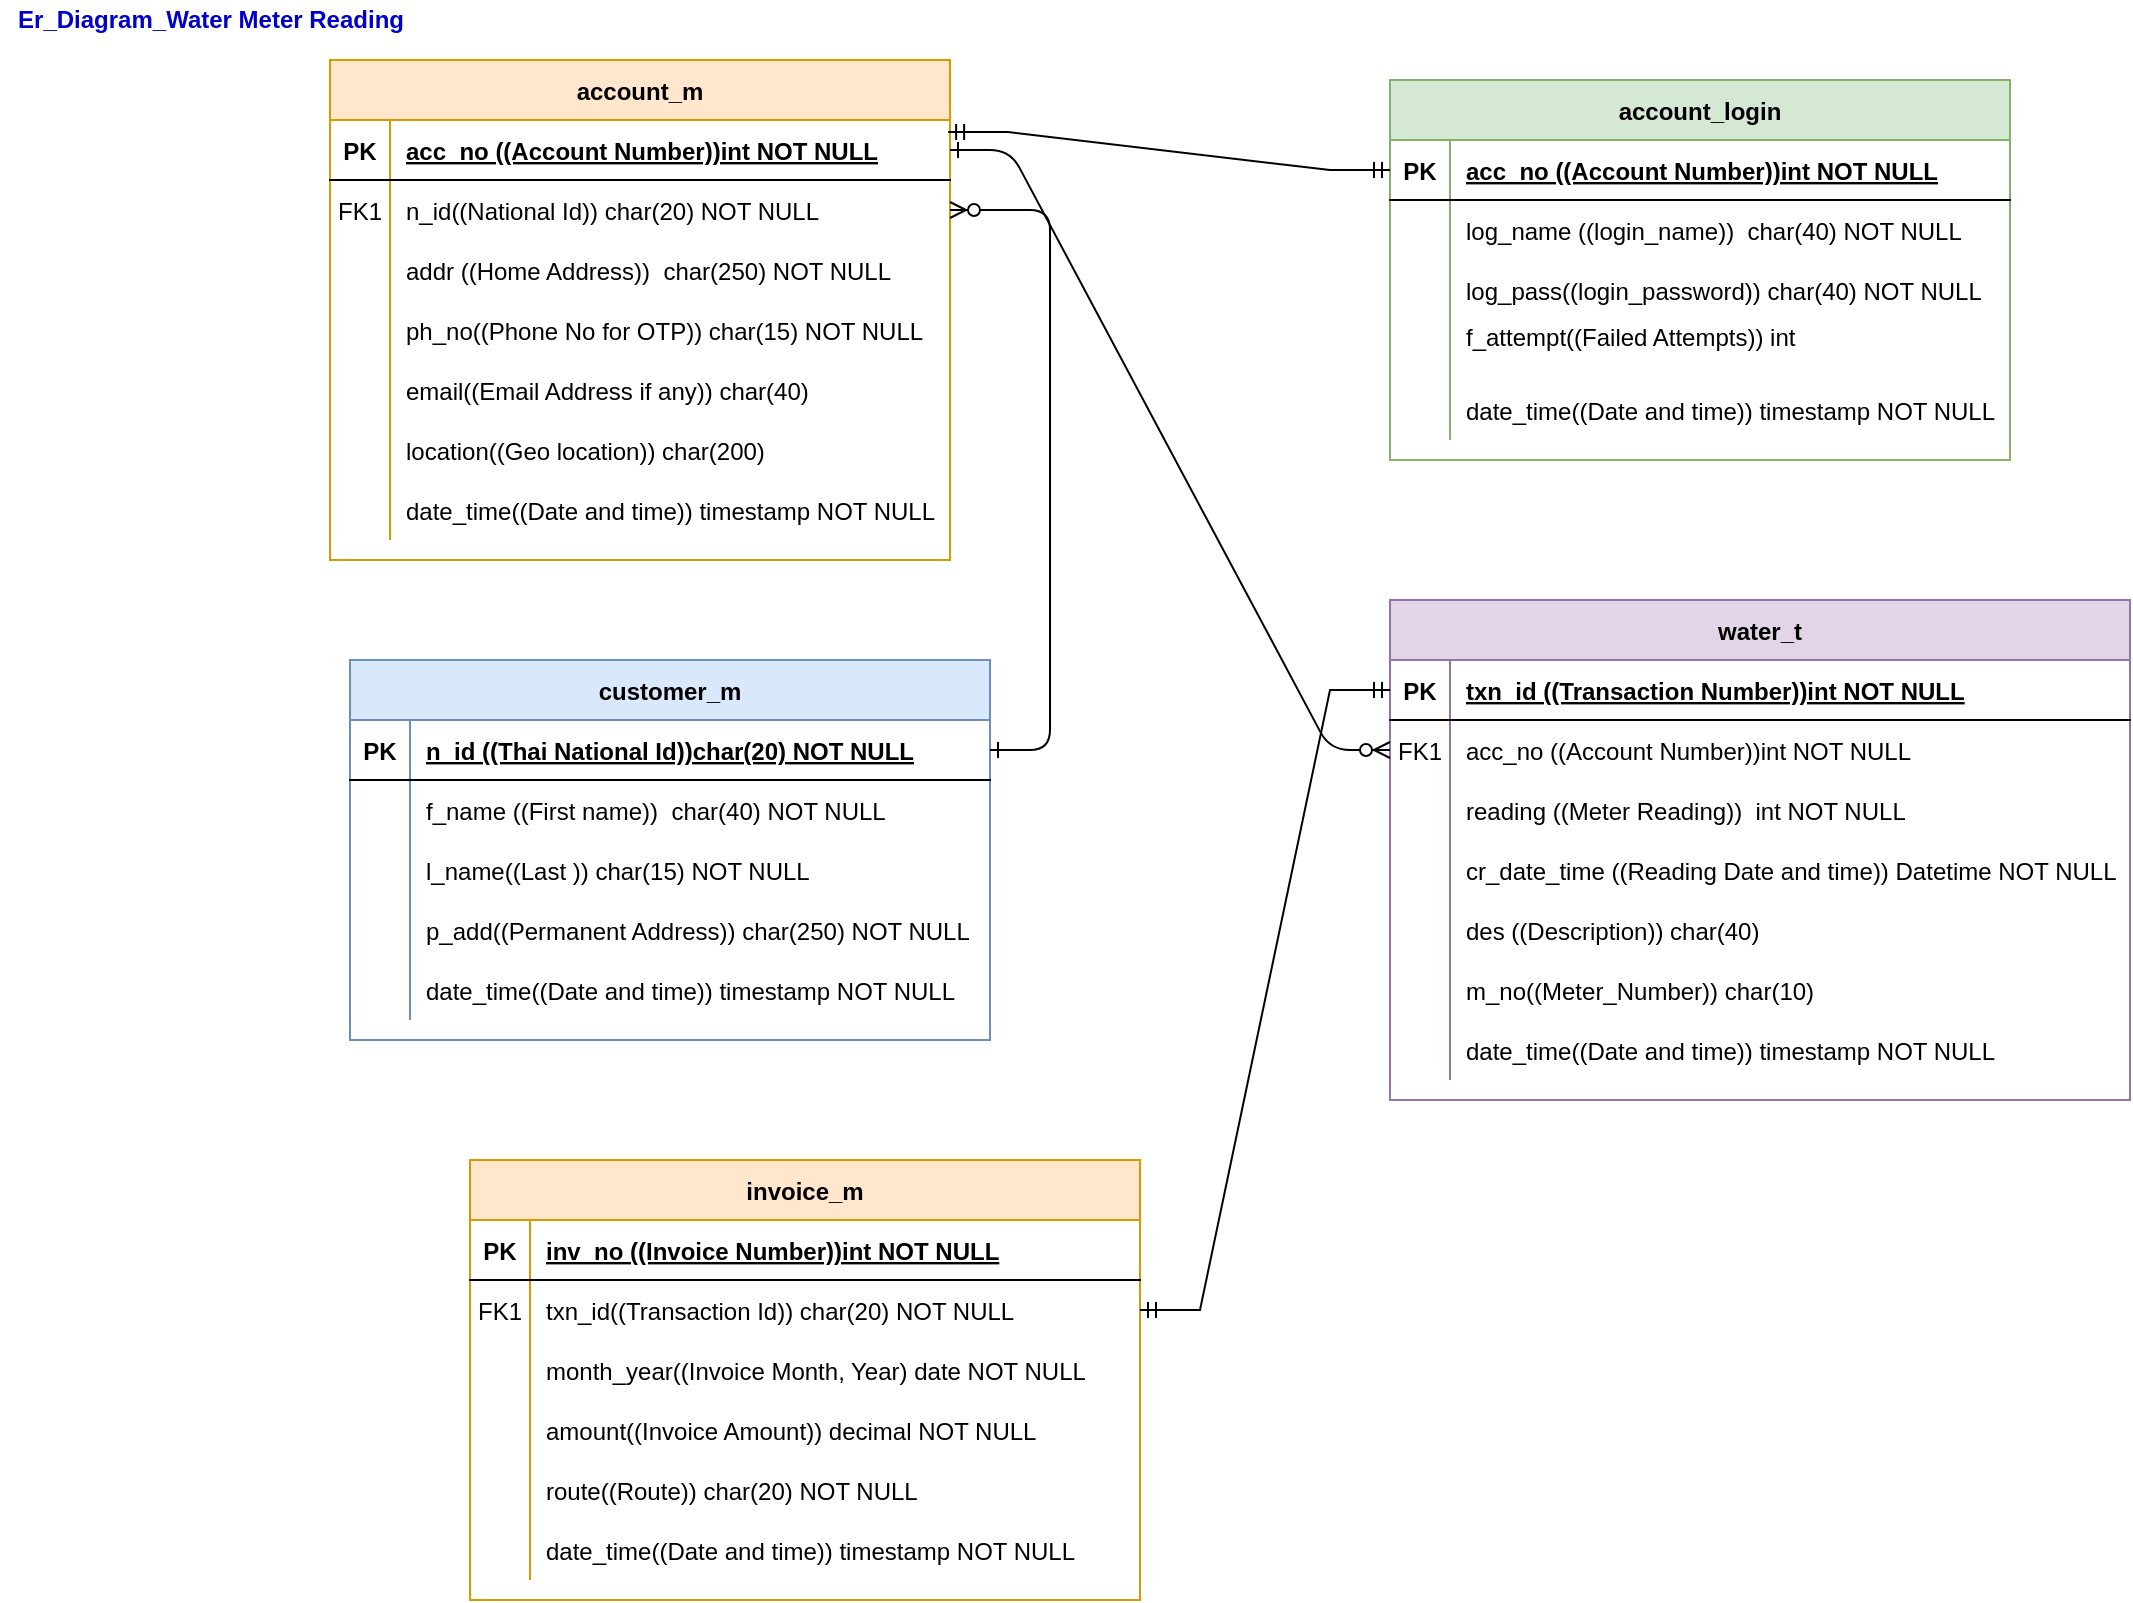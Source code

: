 <mxfile version="15.9.6" type="device"><diagram id="R2lEEEUBdFMjLlhIrx00" name="Page-1"><mxGraphModel dx="1422" dy="762" grid="1" gridSize="10" guides="1" tooltips="1" connect="1" arrows="1" fold="1" page="1" pageScale="1" pageWidth="850" pageHeight="1100" math="0" shadow="0" extFonts="Permanent Marker^https://fonts.googleapis.com/css?family=Permanent+Marker"><root><mxCell id="0"/><mxCell id="1" parent="0"/><mxCell id="EUqRtqgKlGLhK4FgYroK-38" value="account_m" style="shape=table;startSize=30;container=1;collapsible=1;childLayout=tableLayout;fixedRows=1;rowLines=0;fontStyle=1;align=center;resizeLast=1;fillColor=#ffe6cc;strokeColor=#d79b00;" parent="1" vertex="1"><mxGeometry x="190" y="50" width="310" height="250" as="geometry"/></mxCell><mxCell id="EUqRtqgKlGLhK4FgYroK-39" value="" style="shape=partialRectangle;collapsible=0;dropTarget=0;pointerEvents=0;fillColor=none;points=[[0,0.5],[1,0.5]];portConstraint=eastwest;top=0;left=0;right=0;bottom=1;" parent="EUqRtqgKlGLhK4FgYroK-38" vertex="1"><mxGeometry y="30" width="310" height="30" as="geometry"/></mxCell><mxCell id="EUqRtqgKlGLhK4FgYroK-40" value="PK" style="shape=partialRectangle;overflow=hidden;connectable=0;fillColor=none;top=0;left=0;bottom=0;right=0;fontStyle=1;" parent="EUqRtqgKlGLhK4FgYroK-39" vertex="1"><mxGeometry width="30" height="30" as="geometry"><mxRectangle width="30" height="30" as="alternateBounds"/></mxGeometry></mxCell><mxCell id="EUqRtqgKlGLhK4FgYroK-41" value="acc_no ((Account Number))int NOT NULL " style="shape=partialRectangle;overflow=hidden;connectable=0;fillColor=none;top=0;left=0;bottom=0;right=0;align=left;spacingLeft=6;fontStyle=5;dashed=1;labelBackgroundColor=default;" parent="EUqRtqgKlGLhK4FgYroK-39" vertex="1"><mxGeometry x="30" width="280" height="30" as="geometry"><mxRectangle width="280" height="30" as="alternateBounds"/></mxGeometry></mxCell><mxCell id="EUqRtqgKlGLhK4FgYroK-45" style="shape=partialRectangle;collapsible=0;dropTarget=0;pointerEvents=0;fillColor=none;points=[[0,0.5],[1,0.5]];portConstraint=eastwest;top=0;left=0;right=0;bottom=0;" parent="EUqRtqgKlGLhK4FgYroK-38" vertex="1"><mxGeometry y="60" width="310" height="30" as="geometry"/></mxCell><mxCell id="EUqRtqgKlGLhK4FgYroK-46" value="FK1" style="shape=partialRectangle;overflow=hidden;connectable=0;fillColor=none;top=0;left=0;bottom=0;right=0;" parent="EUqRtqgKlGLhK4FgYroK-45" vertex="1"><mxGeometry width="30" height="30" as="geometry"><mxRectangle width="30" height="30" as="alternateBounds"/></mxGeometry></mxCell><mxCell id="EUqRtqgKlGLhK4FgYroK-47" value="n_id((National Id)) char(20) NOT NULL" style="shape=partialRectangle;overflow=hidden;connectable=0;fillColor=none;top=0;left=0;bottom=0;right=0;align=left;spacingLeft=6;" parent="EUqRtqgKlGLhK4FgYroK-45" vertex="1"><mxGeometry x="30" width="280" height="30" as="geometry"><mxRectangle width="280" height="30" as="alternateBounds"/></mxGeometry></mxCell><mxCell id="EUqRtqgKlGLhK4FgYroK-42" value="" style="shape=partialRectangle;collapsible=0;dropTarget=0;pointerEvents=0;fillColor=none;points=[[0,0.5],[1,0.5]];portConstraint=eastwest;top=0;left=0;right=0;bottom=0;" parent="EUqRtqgKlGLhK4FgYroK-38" vertex="1"><mxGeometry y="90" width="310" height="30" as="geometry"/></mxCell><mxCell id="EUqRtqgKlGLhK4FgYroK-43" value="" style="shape=partialRectangle;overflow=hidden;connectable=0;fillColor=none;top=0;left=0;bottom=0;right=0;" parent="EUqRtqgKlGLhK4FgYroK-42" vertex="1"><mxGeometry width="30" height="30" as="geometry"><mxRectangle width="30" height="30" as="alternateBounds"/></mxGeometry></mxCell><mxCell id="EUqRtqgKlGLhK4FgYroK-44" value="addr ((Home Address))  char(250) NOT NULL" style="shape=partialRectangle;overflow=hidden;connectable=0;fillColor=none;top=0;left=0;bottom=0;right=0;align=left;spacingLeft=6;" parent="EUqRtqgKlGLhK4FgYroK-42" vertex="1"><mxGeometry x="30" width="280" height="30" as="geometry"><mxRectangle width="280" height="30" as="alternateBounds"/></mxGeometry></mxCell><mxCell id="EUqRtqgKlGLhK4FgYroK-54" style="shape=partialRectangle;collapsible=0;dropTarget=0;pointerEvents=0;fillColor=none;points=[[0,0.5],[1,0.5]];portConstraint=eastwest;top=0;left=0;right=0;bottom=0;" parent="EUqRtqgKlGLhK4FgYroK-38" vertex="1"><mxGeometry y="120" width="310" height="30" as="geometry"/></mxCell><mxCell id="EUqRtqgKlGLhK4FgYroK-55" style="shape=partialRectangle;overflow=hidden;connectable=0;fillColor=none;top=0;left=0;bottom=0;right=0;" parent="EUqRtqgKlGLhK4FgYroK-54" vertex="1"><mxGeometry width="30" height="30" as="geometry"><mxRectangle width="30" height="30" as="alternateBounds"/></mxGeometry></mxCell><mxCell id="EUqRtqgKlGLhK4FgYroK-56" value="ph_no((Phone No for OTP)) char(15) NOT NULL" style="shape=partialRectangle;overflow=hidden;connectable=0;fillColor=none;top=0;left=0;bottom=0;right=0;align=left;spacingLeft=6;" parent="EUqRtqgKlGLhK4FgYroK-54" vertex="1"><mxGeometry x="30" width="280" height="30" as="geometry"><mxRectangle width="280" height="30" as="alternateBounds"/></mxGeometry></mxCell><mxCell id="EUqRtqgKlGLhK4FgYroK-51" style="shape=partialRectangle;collapsible=0;dropTarget=0;pointerEvents=0;fillColor=none;points=[[0,0.5],[1,0.5]];portConstraint=eastwest;top=0;left=0;right=0;bottom=0;" parent="EUqRtqgKlGLhK4FgYroK-38" vertex="1"><mxGeometry y="150" width="310" height="30" as="geometry"/></mxCell><mxCell id="EUqRtqgKlGLhK4FgYroK-52" style="shape=partialRectangle;overflow=hidden;connectable=0;fillColor=none;top=0;left=0;bottom=0;right=0;" parent="EUqRtqgKlGLhK4FgYroK-51" vertex="1"><mxGeometry width="30" height="30" as="geometry"><mxRectangle width="30" height="30" as="alternateBounds"/></mxGeometry></mxCell><mxCell id="EUqRtqgKlGLhK4FgYroK-53" value="email((Email Address if any)) char(40) " style="shape=partialRectangle;overflow=hidden;connectable=0;fillColor=none;top=0;left=0;bottom=0;right=0;align=left;spacingLeft=6;" parent="EUqRtqgKlGLhK4FgYroK-51" vertex="1"><mxGeometry x="30" width="280" height="30" as="geometry"><mxRectangle width="280" height="30" as="alternateBounds"/></mxGeometry></mxCell><mxCell id="EUqRtqgKlGLhK4FgYroK-199" style="shape=partialRectangle;collapsible=0;dropTarget=0;pointerEvents=0;fillColor=none;points=[[0,0.5],[1,0.5]];portConstraint=eastwest;top=0;left=0;right=0;bottom=0;" parent="EUqRtqgKlGLhK4FgYroK-38" vertex="1"><mxGeometry y="180" width="310" height="30" as="geometry"/></mxCell><mxCell id="EUqRtqgKlGLhK4FgYroK-200" style="shape=partialRectangle;overflow=hidden;connectable=0;fillColor=none;top=0;left=0;bottom=0;right=0;" parent="EUqRtqgKlGLhK4FgYroK-199" vertex="1"><mxGeometry width="30" height="30" as="geometry"><mxRectangle width="30" height="30" as="alternateBounds"/></mxGeometry></mxCell><mxCell id="EUqRtqgKlGLhK4FgYroK-201" value="location((Geo location)) char(200) " style="shape=partialRectangle;overflow=hidden;connectable=0;fillColor=none;top=0;left=0;bottom=0;right=0;align=left;spacingLeft=6;" parent="EUqRtqgKlGLhK4FgYroK-199" vertex="1"><mxGeometry x="30" width="280" height="30" as="geometry"><mxRectangle width="280" height="30" as="alternateBounds"/></mxGeometry></mxCell><mxCell id="EUqRtqgKlGLhK4FgYroK-224" style="shape=partialRectangle;collapsible=0;dropTarget=0;pointerEvents=0;fillColor=none;points=[[0,0.5],[1,0.5]];portConstraint=eastwest;top=0;left=0;right=0;bottom=0;" parent="EUqRtqgKlGLhK4FgYroK-38" vertex="1"><mxGeometry y="210" width="310" height="30" as="geometry"/></mxCell><mxCell id="EUqRtqgKlGLhK4FgYroK-225" style="shape=partialRectangle;overflow=hidden;connectable=0;fillColor=none;top=0;left=0;bottom=0;right=0;" parent="EUqRtqgKlGLhK4FgYroK-224" vertex="1"><mxGeometry width="30" height="30" as="geometry"><mxRectangle width="30" height="30" as="alternateBounds"/></mxGeometry></mxCell><mxCell id="EUqRtqgKlGLhK4FgYroK-226" value="date_time((Date and time)) timestamp NOT NULL" style="shape=partialRectangle;overflow=hidden;connectable=0;fillColor=none;top=0;left=0;bottom=0;right=0;align=left;spacingLeft=6;" parent="EUqRtqgKlGLhK4FgYroK-224" vertex="1"><mxGeometry x="30" width="280" height="30" as="geometry"><mxRectangle width="280" height="30" as="alternateBounds"/></mxGeometry></mxCell><mxCell id="EUqRtqgKlGLhK4FgYroK-57" value="customer_m" style="shape=table;startSize=30;container=1;collapsible=1;childLayout=tableLayout;fixedRows=1;rowLines=0;fontStyle=1;align=center;resizeLast=1;fillColor=#dae8fc;strokeColor=#6c8ebf;" parent="1" vertex="1"><mxGeometry x="200" y="350" width="320" height="190" as="geometry"/></mxCell><mxCell id="EUqRtqgKlGLhK4FgYroK-58" value="" style="shape=partialRectangle;collapsible=0;dropTarget=0;pointerEvents=0;fillColor=none;points=[[0,0.5],[1,0.5]];portConstraint=eastwest;top=0;left=0;right=0;bottom=1;" parent="EUqRtqgKlGLhK4FgYroK-57" vertex="1"><mxGeometry y="30" width="320" height="30" as="geometry"/></mxCell><mxCell id="EUqRtqgKlGLhK4FgYroK-59" value="PK" style="shape=partialRectangle;overflow=hidden;connectable=0;fillColor=none;top=0;left=0;bottom=0;right=0;fontStyle=1;" parent="EUqRtqgKlGLhK4FgYroK-58" vertex="1"><mxGeometry width="30" height="30" as="geometry"><mxRectangle width="30" height="30" as="alternateBounds"/></mxGeometry></mxCell><mxCell id="EUqRtqgKlGLhK4FgYroK-60" value="n_id ((Thai National Id))char(20) NOT NULL " style="shape=partialRectangle;overflow=hidden;connectable=0;fillColor=none;top=0;left=0;bottom=0;right=0;align=left;spacingLeft=6;fontStyle=5;dashed=1;labelBackgroundColor=default;" parent="EUqRtqgKlGLhK4FgYroK-58" vertex="1"><mxGeometry x="30" width="290" height="30" as="geometry"><mxRectangle width="290" height="30" as="alternateBounds"/></mxGeometry></mxCell><mxCell id="EUqRtqgKlGLhK4FgYroK-64" value="" style="shape=partialRectangle;collapsible=0;dropTarget=0;pointerEvents=0;fillColor=none;points=[[0,0.5],[1,0.5]];portConstraint=eastwest;top=0;left=0;right=0;bottom=0;" parent="EUqRtqgKlGLhK4FgYroK-57" vertex="1"><mxGeometry y="60" width="320" height="30" as="geometry"/></mxCell><mxCell id="EUqRtqgKlGLhK4FgYroK-65" value="" style="shape=partialRectangle;overflow=hidden;connectable=0;fillColor=none;top=0;left=0;bottom=0;right=0;" parent="EUqRtqgKlGLhK4FgYroK-64" vertex="1"><mxGeometry width="30" height="30" as="geometry"><mxRectangle width="30" height="30" as="alternateBounds"/></mxGeometry></mxCell><mxCell id="EUqRtqgKlGLhK4FgYroK-66" value="f_name ((First name))  char(40) NOT NULL" style="shape=partialRectangle;overflow=hidden;connectable=0;fillColor=none;top=0;left=0;bottom=0;right=0;align=left;spacingLeft=6;" parent="EUqRtqgKlGLhK4FgYroK-64" vertex="1"><mxGeometry x="30" width="290" height="30" as="geometry"><mxRectangle width="290" height="30" as="alternateBounds"/></mxGeometry></mxCell><mxCell id="EUqRtqgKlGLhK4FgYroK-67" style="shape=partialRectangle;collapsible=0;dropTarget=0;pointerEvents=0;fillColor=none;points=[[0,0.5],[1,0.5]];portConstraint=eastwest;top=0;left=0;right=0;bottom=0;" parent="EUqRtqgKlGLhK4FgYroK-57" vertex="1"><mxGeometry y="90" width="320" height="30" as="geometry"/></mxCell><mxCell id="EUqRtqgKlGLhK4FgYroK-68" style="shape=partialRectangle;overflow=hidden;connectable=0;fillColor=none;top=0;left=0;bottom=0;right=0;" parent="EUqRtqgKlGLhK4FgYroK-67" vertex="1"><mxGeometry width="30" height="30" as="geometry"><mxRectangle width="30" height="30" as="alternateBounds"/></mxGeometry></mxCell><mxCell id="EUqRtqgKlGLhK4FgYroK-69" value="l_name((Last )) char(15) NOT NULL" style="shape=partialRectangle;overflow=hidden;connectable=0;fillColor=none;top=0;left=0;bottom=0;right=0;align=left;spacingLeft=6;" parent="EUqRtqgKlGLhK4FgYroK-67" vertex="1"><mxGeometry x="30" width="290" height="30" as="geometry"><mxRectangle width="290" height="30" as="alternateBounds"/></mxGeometry></mxCell><mxCell id="EUqRtqgKlGLhK4FgYroK-70" style="shape=partialRectangle;collapsible=0;dropTarget=0;pointerEvents=0;fillColor=none;points=[[0,0.5],[1,0.5]];portConstraint=eastwest;top=0;left=0;right=0;bottom=0;" parent="EUqRtqgKlGLhK4FgYroK-57" vertex="1"><mxGeometry y="120" width="320" height="30" as="geometry"/></mxCell><mxCell id="EUqRtqgKlGLhK4FgYroK-71" style="shape=partialRectangle;overflow=hidden;connectable=0;fillColor=none;top=0;left=0;bottom=0;right=0;" parent="EUqRtqgKlGLhK4FgYroK-70" vertex="1"><mxGeometry width="30" height="30" as="geometry"><mxRectangle width="30" height="30" as="alternateBounds"/></mxGeometry></mxCell><mxCell id="EUqRtqgKlGLhK4FgYroK-72" value="p_add((Permanent Address)) char(250) NOT NULL" style="shape=partialRectangle;overflow=hidden;connectable=0;fillColor=none;top=0;left=0;bottom=0;right=0;align=left;spacingLeft=6;" parent="EUqRtqgKlGLhK4FgYroK-70" vertex="1"><mxGeometry x="30" width="290" height="30" as="geometry"><mxRectangle width="290" height="30" as="alternateBounds"/></mxGeometry></mxCell><mxCell id="EUqRtqgKlGLhK4FgYroK-217" style="shape=partialRectangle;collapsible=0;dropTarget=0;pointerEvents=0;fillColor=none;points=[[0,0.5],[1,0.5]];portConstraint=eastwest;top=0;left=0;right=0;bottom=0;" parent="EUqRtqgKlGLhK4FgYroK-57" vertex="1"><mxGeometry y="150" width="320" height="30" as="geometry"/></mxCell><mxCell id="EUqRtqgKlGLhK4FgYroK-218" style="shape=partialRectangle;overflow=hidden;connectable=0;fillColor=none;top=0;left=0;bottom=0;right=0;" parent="EUqRtqgKlGLhK4FgYroK-217" vertex="1"><mxGeometry width="30" height="30" as="geometry"><mxRectangle width="30" height="30" as="alternateBounds"/></mxGeometry></mxCell><mxCell id="EUqRtqgKlGLhK4FgYroK-219" value="date_time((Date and time)) timestamp NOT NULL" style="shape=partialRectangle;overflow=hidden;connectable=0;fillColor=none;top=0;left=0;bottom=0;right=0;align=left;spacingLeft=6;" parent="EUqRtqgKlGLhK4FgYroK-217" vertex="1"><mxGeometry x="30" width="290" height="30" as="geometry"><mxRectangle width="290" height="30" as="alternateBounds"/></mxGeometry></mxCell><mxCell id="EUqRtqgKlGLhK4FgYroK-95" value="water_t" style="shape=table;startSize=30;container=1;collapsible=1;childLayout=tableLayout;fixedRows=1;rowLines=0;fontStyle=1;align=center;resizeLast=1;fillColor=#e1d5e7;strokeColor=#9673a6;" parent="1" vertex="1"><mxGeometry x="720" y="320" width="370" height="250" as="geometry"/></mxCell><mxCell id="EUqRtqgKlGLhK4FgYroK-96" value="" style="shape=partialRectangle;collapsible=0;dropTarget=0;pointerEvents=0;fillColor=none;points=[[0,0.5],[1,0.5]];portConstraint=eastwest;top=0;left=0;right=0;bottom=1;" parent="EUqRtqgKlGLhK4FgYroK-95" vertex="1"><mxGeometry y="30" width="370" height="30" as="geometry"/></mxCell><mxCell id="EUqRtqgKlGLhK4FgYroK-97" value="PK" style="shape=partialRectangle;overflow=hidden;connectable=0;fillColor=none;top=0;left=0;bottom=0;right=0;fontStyle=1;" parent="EUqRtqgKlGLhK4FgYroK-96" vertex="1"><mxGeometry width="30" height="30" as="geometry"><mxRectangle width="30" height="30" as="alternateBounds"/></mxGeometry></mxCell><mxCell id="EUqRtqgKlGLhK4FgYroK-98" value="txn_id ((Transaction Number))int NOT NULL " style="shape=partialRectangle;overflow=hidden;connectable=0;fillColor=none;top=0;left=0;bottom=0;right=0;align=left;spacingLeft=6;fontStyle=5;dashed=1;labelBackgroundColor=default;" parent="EUqRtqgKlGLhK4FgYroK-96" vertex="1"><mxGeometry x="30" width="340" height="30" as="geometry"><mxRectangle width="340" height="30" as="alternateBounds"/></mxGeometry></mxCell><mxCell id="EUqRtqgKlGLhK4FgYroK-99" style="shape=partialRectangle;collapsible=0;dropTarget=0;pointerEvents=0;fillColor=none;points=[[0,0.5],[1,0.5]];portConstraint=eastwest;top=0;left=0;right=0;bottom=0;" parent="EUqRtqgKlGLhK4FgYroK-95" vertex="1"><mxGeometry y="60" width="370" height="30" as="geometry"/></mxCell><mxCell id="EUqRtqgKlGLhK4FgYroK-100" value="FK1" style="shape=partialRectangle;overflow=hidden;connectable=0;fillColor=none;top=0;left=0;bottom=0;right=0;" parent="EUqRtqgKlGLhK4FgYroK-99" vertex="1"><mxGeometry width="30" height="30" as="geometry"><mxRectangle width="30" height="30" as="alternateBounds"/></mxGeometry></mxCell><mxCell id="EUqRtqgKlGLhK4FgYroK-101" value="acc_no ((Account Number))int NOT NULL" style="shape=partialRectangle;overflow=hidden;connectable=0;fillColor=none;top=0;left=0;bottom=0;right=0;align=left;spacingLeft=6;" parent="EUqRtqgKlGLhK4FgYroK-99" vertex="1"><mxGeometry x="30" width="340" height="30" as="geometry"><mxRectangle width="340" height="30" as="alternateBounds"/></mxGeometry></mxCell><mxCell id="EUqRtqgKlGLhK4FgYroK-102" value="" style="shape=partialRectangle;collapsible=0;dropTarget=0;pointerEvents=0;fillColor=none;points=[[0,0.5],[1,0.5]];portConstraint=eastwest;top=0;left=0;right=0;bottom=0;" parent="EUqRtqgKlGLhK4FgYroK-95" vertex="1"><mxGeometry y="90" width="370" height="30" as="geometry"/></mxCell><mxCell id="EUqRtqgKlGLhK4FgYroK-103" value="" style="shape=partialRectangle;overflow=hidden;connectable=0;fillColor=none;top=0;left=0;bottom=0;right=0;" parent="EUqRtqgKlGLhK4FgYroK-102" vertex="1"><mxGeometry width="30" height="30" as="geometry"><mxRectangle width="30" height="30" as="alternateBounds"/></mxGeometry></mxCell><mxCell id="EUqRtqgKlGLhK4FgYroK-104" value="reading ((Meter Reading))  int NOT NULL" style="shape=partialRectangle;overflow=hidden;connectable=0;fillColor=none;top=0;left=0;bottom=0;right=0;align=left;spacingLeft=6;" parent="EUqRtqgKlGLhK4FgYroK-102" vertex="1"><mxGeometry x="30" width="340" height="30" as="geometry"><mxRectangle width="340" height="30" as="alternateBounds"/></mxGeometry></mxCell><mxCell id="EUqRtqgKlGLhK4FgYroK-105" style="shape=partialRectangle;collapsible=0;dropTarget=0;pointerEvents=0;fillColor=none;points=[[0,0.5],[1,0.5]];portConstraint=eastwest;top=0;left=0;right=0;bottom=0;" parent="EUqRtqgKlGLhK4FgYroK-95" vertex="1"><mxGeometry y="120" width="370" height="30" as="geometry"/></mxCell><mxCell id="EUqRtqgKlGLhK4FgYroK-106" style="shape=partialRectangle;overflow=hidden;connectable=0;fillColor=none;top=0;left=0;bottom=0;right=0;" parent="EUqRtqgKlGLhK4FgYroK-105" vertex="1"><mxGeometry width="30" height="30" as="geometry"><mxRectangle width="30" height="30" as="alternateBounds"/></mxGeometry></mxCell><mxCell id="EUqRtqgKlGLhK4FgYroK-107" value="cr_date_time ((Reading Date and time)) Datetime NOT NULL" style="shape=partialRectangle;overflow=hidden;connectable=0;fillColor=none;top=0;left=0;bottom=0;right=0;align=left;spacingLeft=6;" parent="EUqRtqgKlGLhK4FgYroK-105" vertex="1"><mxGeometry x="30" width="340" height="30" as="geometry"><mxRectangle width="340" height="30" as="alternateBounds"/></mxGeometry></mxCell><mxCell id="EUqRtqgKlGLhK4FgYroK-108" style="shape=partialRectangle;collapsible=0;dropTarget=0;pointerEvents=0;fillColor=none;points=[[0,0.5],[1,0.5]];portConstraint=eastwest;top=0;left=0;right=0;bottom=0;" parent="EUqRtqgKlGLhK4FgYroK-95" vertex="1"><mxGeometry y="150" width="370" height="30" as="geometry"/></mxCell><mxCell id="EUqRtqgKlGLhK4FgYroK-109" style="shape=partialRectangle;overflow=hidden;connectable=0;fillColor=none;top=0;left=0;bottom=0;right=0;" parent="EUqRtqgKlGLhK4FgYroK-108" vertex="1"><mxGeometry width="30" height="30" as="geometry"><mxRectangle width="30" height="30" as="alternateBounds"/></mxGeometry></mxCell><mxCell id="EUqRtqgKlGLhK4FgYroK-110" value="des ((Description)) char(40) " style="shape=partialRectangle;overflow=hidden;connectable=0;fillColor=none;top=0;left=0;bottom=0;right=0;align=left;spacingLeft=6;" parent="EUqRtqgKlGLhK4FgYroK-108" vertex="1"><mxGeometry x="30" width="340" height="30" as="geometry"><mxRectangle width="340" height="30" as="alternateBounds"/></mxGeometry></mxCell><mxCell id="EUqRtqgKlGLhK4FgYroK-171" style="shape=partialRectangle;collapsible=0;dropTarget=0;pointerEvents=0;fillColor=none;points=[[0,0.5],[1,0.5]];portConstraint=eastwest;top=0;left=0;right=0;bottom=0;" parent="EUqRtqgKlGLhK4FgYroK-95" vertex="1"><mxGeometry y="180" width="370" height="30" as="geometry"/></mxCell><mxCell id="EUqRtqgKlGLhK4FgYroK-172" style="shape=partialRectangle;overflow=hidden;connectable=0;fillColor=none;top=0;left=0;bottom=0;right=0;" parent="EUqRtqgKlGLhK4FgYroK-171" vertex="1"><mxGeometry width="30" height="30" as="geometry"><mxRectangle width="30" height="30" as="alternateBounds"/></mxGeometry></mxCell><mxCell id="EUqRtqgKlGLhK4FgYroK-173" value="m_no((Meter_Number)) char(10)" style="shape=partialRectangle;overflow=hidden;connectable=0;fillColor=none;top=0;left=0;bottom=0;right=0;align=left;spacingLeft=6;" parent="EUqRtqgKlGLhK4FgYroK-171" vertex="1"><mxGeometry x="30" width="340" height="30" as="geometry"><mxRectangle width="340" height="30" as="alternateBounds"/></mxGeometry></mxCell><mxCell id="EUqRtqgKlGLhK4FgYroK-209" style="shape=partialRectangle;collapsible=0;dropTarget=0;pointerEvents=0;fillColor=none;points=[[0,0.5],[1,0.5]];portConstraint=eastwest;top=0;left=0;right=0;bottom=0;" parent="EUqRtqgKlGLhK4FgYroK-95" vertex="1"><mxGeometry y="210" width="370" height="30" as="geometry"/></mxCell><mxCell id="EUqRtqgKlGLhK4FgYroK-210" style="shape=partialRectangle;overflow=hidden;connectable=0;fillColor=none;top=0;left=0;bottom=0;right=0;" parent="EUqRtqgKlGLhK4FgYroK-209" vertex="1"><mxGeometry width="30" height="30" as="geometry"><mxRectangle width="30" height="30" as="alternateBounds"/></mxGeometry></mxCell><mxCell id="EUqRtqgKlGLhK4FgYroK-211" value="date_time((Date and time)) timestamp NOT NULL" style="shape=partialRectangle;overflow=hidden;connectable=0;fillColor=none;top=0;left=0;bottom=0;right=0;align=left;spacingLeft=6;" parent="EUqRtqgKlGLhK4FgYroK-209" vertex="1"><mxGeometry x="30" width="340" height="30" as="geometry"><mxRectangle width="340" height="30" as="alternateBounds"/></mxGeometry></mxCell><mxCell id="EUqRtqgKlGLhK4FgYroK-115" value="account_login" style="shape=table;startSize=30;container=1;collapsible=1;childLayout=tableLayout;fixedRows=1;rowLines=0;fontStyle=1;align=center;resizeLast=1;fillColor=#d5e8d4;strokeColor=#82b366;" parent="1" vertex="1"><mxGeometry x="720" y="60" width="310" height="190" as="geometry"/></mxCell><mxCell id="EUqRtqgKlGLhK4FgYroK-116" value="" style="shape=partialRectangle;collapsible=0;dropTarget=0;pointerEvents=0;fillColor=none;points=[[0,0.5],[1,0.5]];portConstraint=eastwest;top=0;left=0;right=0;bottom=1;" parent="EUqRtqgKlGLhK4FgYroK-115" vertex="1"><mxGeometry y="30" width="310" height="30" as="geometry"/></mxCell><mxCell id="EUqRtqgKlGLhK4FgYroK-117" value="PK" style="shape=partialRectangle;overflow=hidden;connectable=0;fillColor=none;top=0;left=0;bottom=0;right=0;fontStyle=1;" parent="EUqRtqgKlGLhK4FgYroK-116" vertex="1"><mxGeometry width="30" height="30" as="geometry"><mxRectangle width="30" height="30" as="alternateBounds"/></mxGeometry></mxCell><mxCell id="EUqRtqgKlGLhK4FgYroK-118" value="acc_no ((Account Number))int NOT NULL " style="shape=partialRectangle;overflow=hidden;connectable=0;fillColor=none;top=0;left=0;bottom=0;right=0;align=left;spacingLeft=6;fontStyle=5;dashed=1;labelBackgroundColor=default;" parent="EUqRtqgKlGLhK4FgYroK-116" vertex="1"><mxGeometry x="30" width="280" height="30" as="geometry"><mxRectangle width="280" height="30" as="alternateBounds"/></mxGeometry></mxCell><mxCell id="EUqRtqgKlGLhK4FgYroK-122" value="" style="shape=partialRectangle;collapsible=0;dropTarget=0;pointerEvents=0;fillColor=none;points=[[0,0.5],[1,0.5]];portConstraint=eastwest;top=0;left=0;right=0;bottom=0;" parent="EUqRtqgKlGLhK4FgYroK-115" vertex="1"><mxGeometry y="60" width="310" height="30" as="geometry"/></mxCell><mxCell id="EUqRtqgKlGLhK4FgYroK-123" value="" style="shape=partialRectangle;overflow=hidden;connectable=0;fillColor=none;top=0;left=0;bottom=0;right=0;" parent="EUqRtqgKlGLhK4FgYroK-122" vertex="1"><mxGeometry width="30" height="30" as="geometry"><mxRectangle width="30" height="30" as="alternateBounds"/></mxGeometry></mxCell><mxCell id="EUqRtqgKlGLhK4FgYroK-124" value="log_name ((login_name))  char(40) NOT NULL" style="shape=partialRectangle;overflow=hidden;connectable=0;fillColor=none;top=0;left=0;bottom=0;right=0;align=left;spacingLeft=6;" parent="EUqRtqgKlGLhK4FgYroK-122" vertex="1"><mxGeometry x="30" width="280" height="30" as="geometry"><mxRectangle width="280" height="30" as="alternateBounds"/></mxGeometry></mxCell><mxCell id="EUqRtqgKlGLhK4FgYroK-125" style="shape=partialRectangle;collapsible=0;dropTarget=0;pointerEvents=0;fillColor=none;points=[[0,0.5],[1,0.5]];portConstraint=eastwest;top=0;left=0;right=0;bottom=0;" parent="EUqRtqgKlGLhK4FgYroK-115" vertex="1"><mxGeometry y="90" width="310" height="30" as="geometry"/></mxCell><mxCell id="EUqRtqgKlGLhK4FgYroK-126" style="shape=partialRectangle;overflow=hidden;connectable=0;fillColor=none;top=0;left=0;bottom=0;right=0;" parent="EUqRtqgKlGLhK4FgYroK-125" vertex="1"><mxGeometry width="30" height="30" as="geometry"><mxRectangle width="30" height="30" as="alternateBounds"/></mxGeometry></mxCell><mxCell id="EUqRtqgKlGLhK4FgYroK-127" value="log_pass((login_password)) char(40) NOT NULL" style="shape=partialRectangle;overflow=hidden;connectable=0;fillColor=none;top=0;left=0;bottom=0;right=0;align=left;spacingLeft=6;" parent="EUqRtqgKlGLhK4FgYroK-125" vertex="1"><mxGeometry x="30" width="280" height="30" as="geometry"><mxRectangle width="280" height="30" as="alternateBounds"/></mxGeometry></mxCell><mxCell id="EUqRtqgKlGLhK4FgYroK-128" style="shape=partialRectangle;collapsible=0;dropTarget=0;pointerEvents=0;fillColor=none;points=[[0,0.5],[1,0.5]];portConstraint=eastwest;top=0;left=0;right=0;bottom=0;" parent="EUqRtqgKlGLhK4FgYroK-115" vertex="1"><mxGeometry y="120" width="310" height="30" as="geometry"/></mxCell><mxCell id="EUqRtqgKlGLhK4FgYroK-129" style="shape=partialRectangle;overflow=hidden;connectable=0;fillColor=none;top=0;left=0;bottom=0;right=0;" parent="EUqRtqgKlGLhK4FgYroK-128" vertex="1"><mxGeometry width="30" height="30" as="geometry"><mxRectangle width="30" height="30" as="alternateBounds"/></mxGeometry></mxCell><mxCell id="EUqRtqgKlGLhK4FgYroK-130" value="f_attempt((Failed Attempts)) int&#10;" style="shape=partialRectangle;overflow=hidden;connectable=0;fillColor=none;top=0;left=0;bottom=0;right=0;align=left;spacingLeft=6;" parent="EUqRtqgKlGLhK4FgYroK-128" vertex="1"><mxGeometry x="30" width="280" height="30" as="geometry"><mxRectangle width="280" height="30" as="alternateBounds"/></mxGeometry></mxCell><mxCell id="EUqRtqgKlGLhK4FgYroK-221" style="shape=partialRectangle;collapsible=0;dropTarget=0;pointerEvents=0;fillColor=none;points=[[0,0.5],[1,0.5]];portConstraint=eastwest;top=0;left=0;right=0;bottom=0;" parent="EUqRtqgKlGLhK4FgYroK-115" vertex="1"><mxGeometry y="150" width="310" height="30" as="geometry"/></mxCell><mxCell id="EUqRtqgKlGLhK4FgYroK-222" style="shape=partialRectangle;overflow=hidden;connectable=0;fillColor=none;top=0;left=0;bottom=0;right=0;" parent="EUqRtqgKlGLhK4FgYroK-221" vertex="1"><mxGeometry width="30" height="30" as="geometry"><mxRectangle width="30" height="30" as="alternateBounds"/></mxGeometry></mxCell><mxCell id="EUqRtqgKlGLhK4FgYroK-223" value="date_time((Date and time)) timestamp NOT NULL" style="shape=partialRectangle;overflow=hidden;connectable=0;fillColor=none;top=0;left=0;bottom=0;right=0;align=left;spacingLeft=6;" parent="EUqRtqgKlGLhK4FgYroK-221" vertex="1"><mxGeometry x="30" width="280" height="30" as="geometry"><mxRectangle width="280" height="30" as="alternateBounds"/></mxGeometry></mxCell><mxCell id="EUqRtqgKlGLhK4FgYroK-148" value="" style="edgeStyle=entityRelationEdgeStyle;fontSize=12;html=1;endArrow=ERmandOne;startArrow=ERmandOne;rounded=0;fontColor=#0000CC;exitX=0.997;exitY=0.2;exitDx=0;exitDy=0;exitPerimeter=0;" parent="1" source="EUqRtqgKlGLhK4FgYroK-39" target="EUqRtqgKlGLhK4FgYroK-116" edge="1"><mxGeometry width="100" height="100" relative="1" as="geometry"><mxPoint x="590" y="210" as="sourcePoint"/><mxPoint x="690" y="110" as="targetPoint"/></mxGeometry></mxCell><mxCell id="EUqRtqgKlGLhK4FgYroK-149" value="" style="edgeStyle=entityRelationEdgeStyle;endArrow=ERzeroToMany;startArrow=ERone;endFill=1;startFill=0;entryX=1;entryY=0.5;entryDx=0;entryDy=0;" parent="1" source="EUqRtqgKlGLhK4FgYroK-58" target="EUqRtqgKlGLhK4FgYroK-45" edge="1"><mxGeometry width="100" height="100" relative="1" as="geometry"><mxPoint x="390" y="610" as="sourcePoint"/><mxPoint x="620" y="605" as="targetPoint"/></mxGeometry></mxCell><mxCell id="EUqRtqgKlGLhK4FgYroK-150" value="invoice_m" style="shape=table;startSize=30;container=1;collapsible=1;childLayout=tableLayout;fixedRows=1;rowLines=0;fontStyle=1;align=center;resizeLast=1;fillColor=#ffe6cc;strokeColor=#d79b00;" parent="1" vertex="1"><mxGeometry x="260" y="600" width="335" height="220" as="geometry"/></mxCell><mxCell id="EUqRtqgKlGLhK4FgYroK-151" value="" style="shape=partialRectangle;collapsible=0;dropTarget=0;pointerEvents=0;fillColor=none;points=[[0,0.5],[1,0.5]];portConstraint=eastwest;top=0;left=0;right=0;bottom=1;" parent="EUqRtqgKlGLhK4FgYroK-150" vertex="1"><mxGeometry y="30" width="335" height="30" as="geometry"/></mxCell><mxCell id="EUqRtqgKlGLhK4FgYroK-152" value="PK" style="shape=partialRectangle;overflow=hidden;connectable=0;fillColor=none;top=0;left=0;bottom=0;right=0;fontStyle=1;" parent="EUqRtqgKlGLhK4FgYroK-151" vertex="1"><mxGeometry width="30" height="30" as="geometry"><mxRectangle width="30" height="30" as="alternateBounds"/></mxGeometry></mxCell><mxCell id="EUqRtqgKlGLhK4FgYroK-153" value="inv_no ((Invoice Number))int NOT NULL " style="shape=partialRectangle;overflow=hidden;connectable=0;fillColor=none;top=0;left=0;bottom=0;right=0;align=left;spacingLeft=6;fontStyle=5;dashed=1;labelBackgroundColor=default;" parent="EUqRtqgKlGLhK4FgYroK-151" vertex="1"><mxGeometry x="30" width="305" height="30" as="geometry"><mxRectangle width="305" height="30" as="alternateBounds"/></mxGeometry></mxCell><mxCell id="EUqRtqgKlGLhK4FgYroK-154" style="shape=partialRectangle;collapsible=0;dropTarget=0;pointerEvents=0;fillColor=none;points=[[0,0.5],[1,0.5]];portConstraint=eastwest;top=0;left=0;right=0;bottom=0;" parent="EUqRtqgKlGLhK4FgYroK-150" vertex="1"><mxGeometry y="60" width="335" height="30" as="geometry"/></mxCell><mxCell id="EUqRtqgKlGLhK4FgYroK-155" value="FK1" style="shape=partialRectangle;overflow=hidden;connectable=0;fillColor=none;top=0;left=0;bottom=0;right=0;" parent="EUqRtqgKlGLhK4FgYroK-154" vertex="1"><mxGeometry width="30" height="30" as="geometry"><mxRectangle width="30" height="30" as="alternateBounds"/></mxGeometry></mxCell><mxCell id="EUqRtqgKlGLhK4FgYroK-156" value="txn_id((Transaction Id)) char(20) NOT NULL" style="shape=partialRectangle;overflow=hidden;connectable=0;fillColor=none;top=0;left=0;bottom=0;right=0;align=left;spacingLeft=6;" parent="EUqRtqgKlGLhK4FgYroK-154" vertex="1"><mxGeometry x="30" width="305" height="30" as="geometry"><mxRectangle width="305" height="30" as="alternateBounds"/></mxGeometry></mxCell><mxCell id="EUqRtqgKlGLhK4FgYroK-179" style="shape=partialRectangle;collapsible=0;dropTarget=0;pointerEvents=0;fillColor=none;points=[[0,0.5],[1,0.5]];portConstraint=eastwest;top=0;left=0;right=0;bottom=0;" parent="EUqRtqgKlGLhK4FgYroK-150" vertex="1"><mxGeometry y="90" width="335" height="30" as="geometry"/></mxCell><mxCell id="EUqRtqgKlGLhK4FgYroK-180" style="shape=partialRectangle;overflow=hidden;connectable=0;fillColor=none;top=0;left=0;bottom=0;right=0;" parent="EUqRtqgKlGLhK4FgYroK-179" vertex="1"><mxGeometry width="30" height="30" as="geometry"><mxRectangle width="30" height="30" as="alternateBounds"/></mxGeometry></mxCell><mxCell id="EUqRtqgKlGLhK4FgYroK-181" value="month_year((Invoice Month, Year) date NOT NULL" style="shape=partialRectangle;overflow=hidden;connectable=0;fillColor=none;top=0;left=0;bottom=0;right=0;align=left;spacingLeft=6;fontStyle=0" parent="EUqRtqgKlGLhK4FgYroK-179" vertex="1"><mxGeometry x="30" width="305" height="30" as="geometry"><mxRectangle width="305" height="30" as="alternateBounds"/></mxGeometry></mxCell><mxCell id="EUqRtqgKlGLhK4FgYroK-182" style="shape=partialRectangle;collapsible=0;dropTarget=0;pointerEvents=0;fillColor=none;points=[[0,0.5],[1,0.5]];portConstraint=eastwest;top=0;left=0;right=0;bottom=0;" parent="EUqRtqgKlGLhK4FgYroK-150" vertex="1"><mxGeometry y="120" width="335" height="30" as="geometry"/></mxCell><mxCell id="EUqRtqgKlGLhK4FgYroK-183" style="shape=partialRectangle;overflow=hidden;connectable=0;fillColor=none;top=0;left=0;bottom=0;right=0;" parent="EUqRtqgKlGLhK4FgYroK-182" vertex="1"><mxGeometry width="30" height="30" as="geometry"><mxRectangle width="30" height="30" as="alternateBounds"/></mxGeometry></mxCell><mxCell id="EUqRtqgKlGLhK4FgYroK-184" value="amount((Invoice Amount)) decimal NOT NULL" style="shape=partialRectangle;overflow=hidden;connectable=0;fillColor=none;top=0;left=0;bottom=0;right=0;align=left;spacingLeft=6;" parent="EUqRtqgKlGLhK4FgYroK-182" vertex="1"><mxGeometry x="30" width="305" height="30" as="geometry"><mxRectangle width="305" height="30" as="alternateBounds"/></mxGeometry></mxCell><mxCell id="EUqRtqgKlGLhK4FgYroK-189" style="shape=partialRectangle;collapsible=0;dropTarget=0;pointerEvents=0;fillColor=none;points=[[0,0.5],[1,0.5]];portConstraint=eastwest;top=0;left=0;right=0;bottom=0;" parent="EUqRtqgKlGLhK4FgYroK-150" vertex="1"><mxGeometry y="150" width="335" height="30" as="geometry"/></mxCell><mxCell id="EUqRtqgKlGLhK4FgYroK-190" style="shape=partialRectangle;overflow=hidden;connectable=0;fillColor=none;top=0;left=0;bottom=0;right=0;" parent="EUqRtqgKlGLhK4FgYroK-189" vertex="1"><mxGeometry width="30" height="30" as="geometry"><mxRectangle width="30" height="30" as="alternateBounds"/></mxGeometry></mxCell><mxCell id="EUqRtqgKlGLhK4FgYroK-191" value="route((Route)) char(20) NOT NULL" style="shape=partialRectangle;overflow=hidden;connectable=0;fillColor=none;top=0;left=0;bottom=0;right=0;align=left;spacingLeft=6;" parent="EUqRtqgKlGLhK4FgYroK-189" vertex="1"><mxGeometry x="30" width="305" height="30" as="geometry"><mxRectangle width="305" height="30" as="alternateBounds"/></mxGeometry></mxCell><mxCell id="EUqRtqgKlGLhK4FgYroK-213" style="shape=partialRectangle;collapsible=0;dropTarget=0;pointerEvents=0;fillColor=none;points=[[0,0.5],[1,0.5]];portConstraint=eastwest;top=0;left=0;right=0;bottom=0;" parent="EUqRtqgKlGLhK4FgYroK-150" vertex="1"><mxGeometry y="180" width="335" height="30" as="geometry"/></mxCell><mxCell id="EUqRtqgKlGLhK4FgYroK-214" style="shape=partialRectangle;overflow=hidden;connectable=0;fillColor=none;top=0;left=0;bottom=0;right=0;" parent="EUqRtqgKlGLhK4FgYroK-213" vertex="1"><mxGeometry width="30" height="30" as="geometry"><mxRectangle width="30" height="30" as="alternateBounds"/></mxGeometry></mxCell><mxCell id="EUqRtqgKlGLhK4FgYroK-215" value="date_time((Date and time)) timestamp NOT NULL" style="shape=partialRectangle;overflow=hidden;connectable=0;fillColor=none;top=0;left=0;bottom=0;right=0;align=left;spacingLeft=6;" parent="EUqRtqgKlGLhK4FgYroK-213" vertex="1"><mxGeometry x="30" width="305" height="30" as="geometry"><mxRectangle width="305" height="30" as="alternateBounds"/></mxGeometry></mxCell><mxCell id="EUqRtqgKlGLhK4FgYroK-166" value="" style="edgeStyle=entityRelationEdgeStyle;fontSize=12;html=1;endArrow=ERmandOne;startArrow=ERmandOne;rounded=0;fontColor=#0000CC;exitX=1;exitY=0.5;exitDx=0;exitDy=0;" parent="1" source="EUqRtqgKlGLhK4FgYroK-154" target="EUqRtqgKlGLhK4FgYroK-96" edge="1"><mxGeometry width="100" height="100" relative="1" as="geometry"><mxPoint x="319.07" y="510" as="sourcePoint"/><mxPoint x="470" y="329" as="targetPoint"/></mxGeometry></mxCell><mxCell id="EUqRtqgKlGLhK4FgYroK-168" value="&lt;b&gt;Er_Diagram_Water Meter Reading&lt;/b&gt;" style="text;html=1;align=center;verticalAlign=middle;resizable=0;points=[];autosize=1;strokeColor=none;fillColor=none;fontColor=#0000CC;" parent="1" vertex="1"><mxGeometry x="25" y="20" width="210" height="20" as="geometry"/></mxCell><mxCell id="EUqRtqgKlGLhK4FgYroK-176" value="" style="edgeStyle=entityRelationEdgeStyle;endArrow=ERzeroToMany;startArrow=ERone;endFill=1;startFill=0;exitX=1;exitY=0.5;exitDx=0;exitDy=0;" parent="1" source="EUqRtqgKlGLhK4FgYroK-39" target="EUqRtqgKlGLhK4FgYroK-99" edge="1"><mxGeometry width="100" height="100" relative="1" as="geometry"><mxPoint x="370" y="320" as="sourcePoint"/><mxPoint x="490" y="110" as="targetPoint"/></mxGeometry></mxCell><mxCell id="EUqRtqgKlGLhK4FgYroK-204" value="" style="shape=partialRectangle;overflow=hidden;connectable=0;fillColor=none;top=0;left=0;bottom=0;right=0;align=left;spacingLeft=6;" parent="1" vertex="1"><mxGeometry x="55" y="590" width="285" height="30" as="geometry"><mxRectangle width="280" height="30" as="alternateBounds"/></mxGeometry></mxCell></root></mxGraphModel></diagram></mxfile>